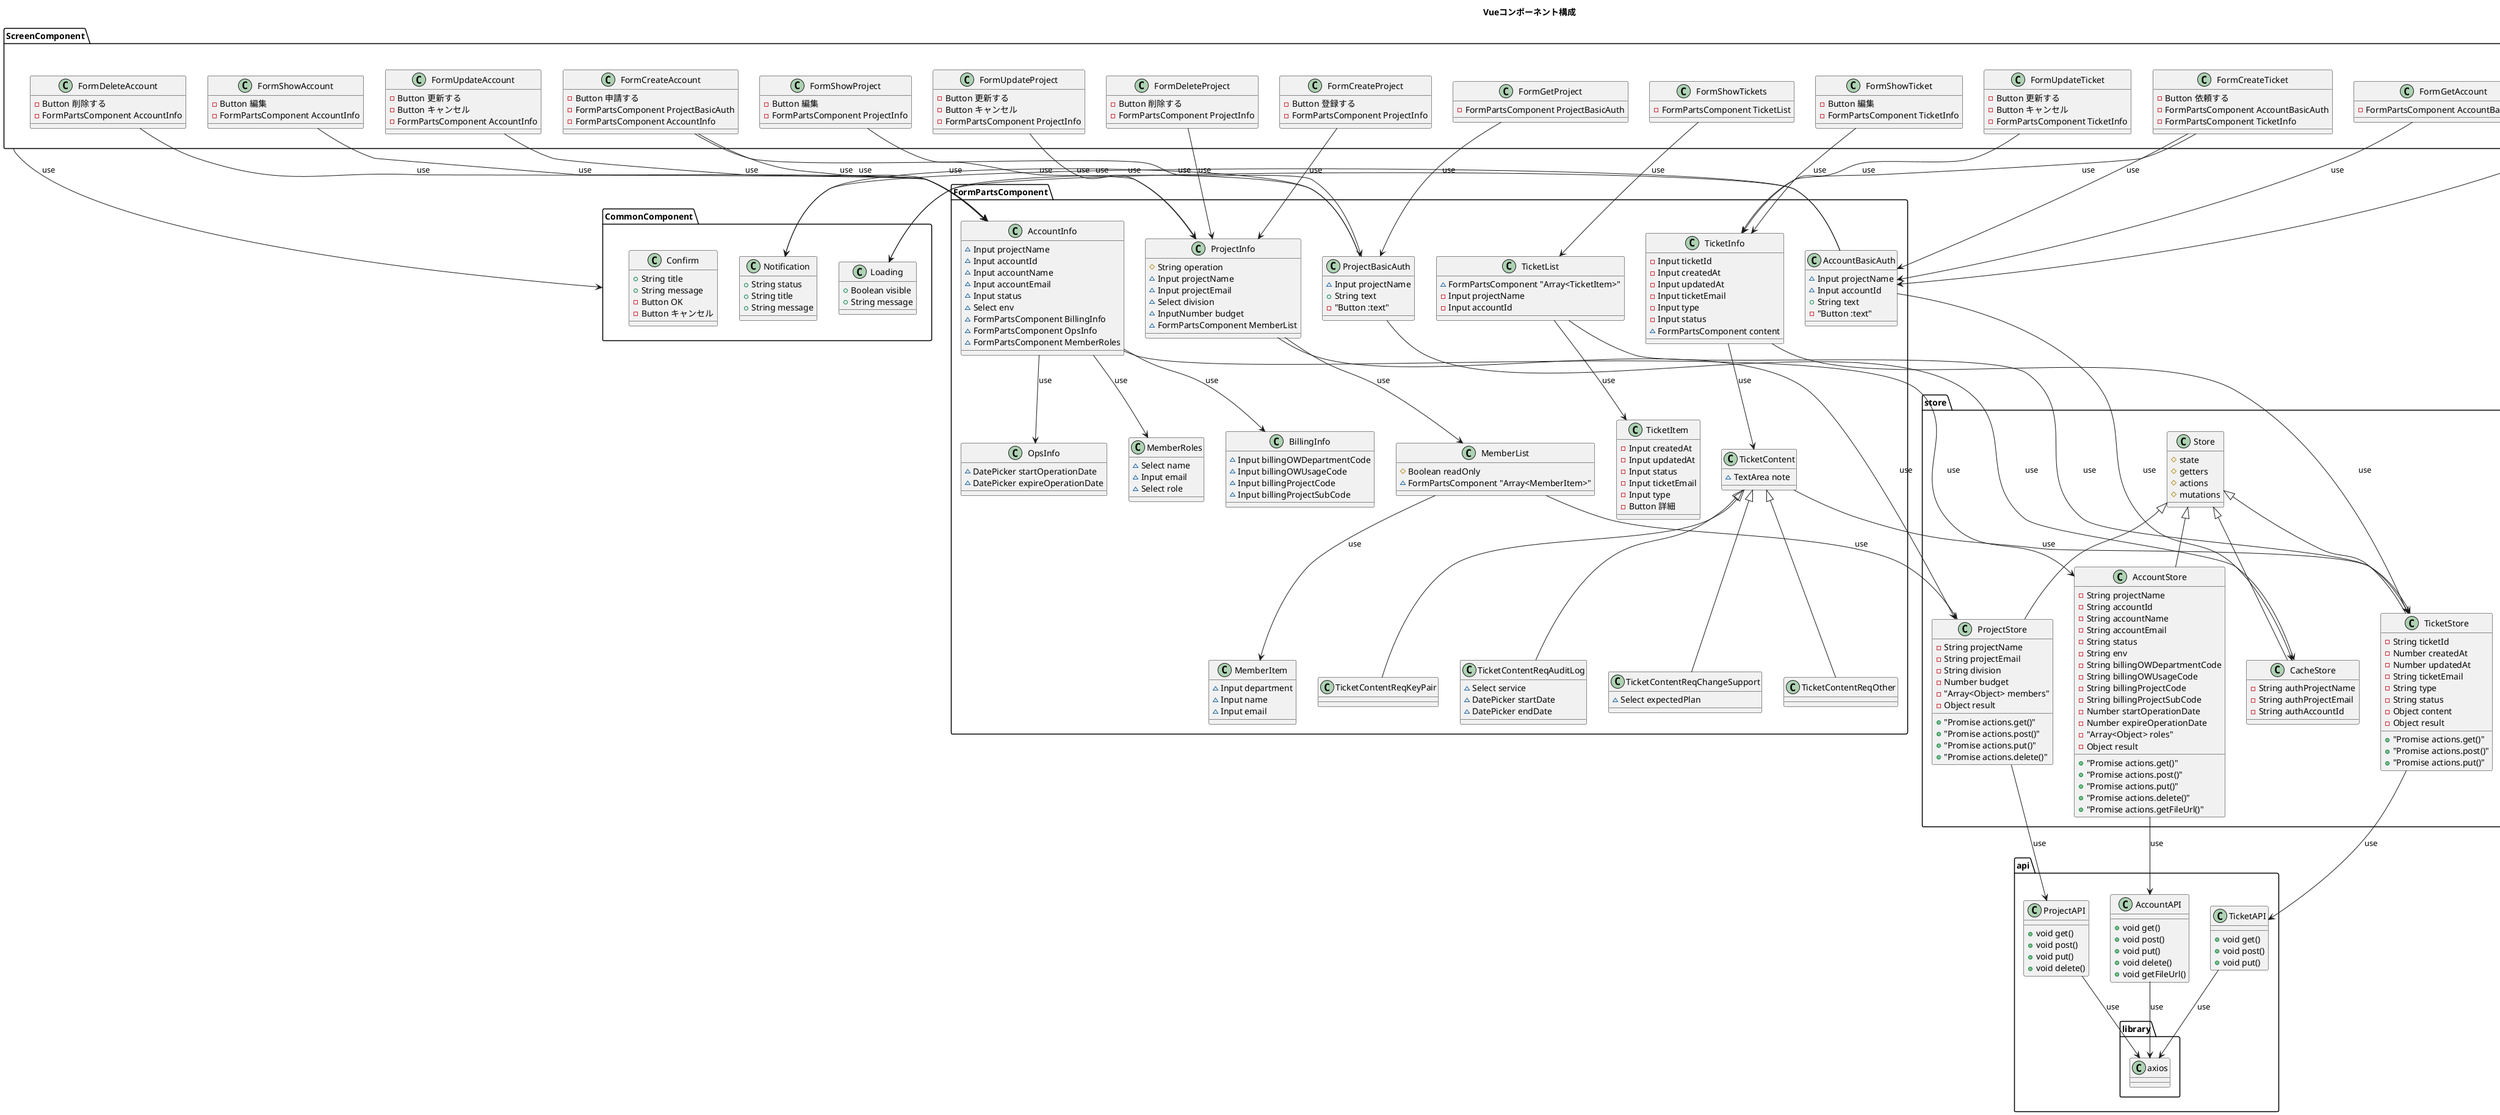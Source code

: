 @startuml
title Vueコンポーネント構成

package "api" {
	class ProjectAPI {
		+void get()
		+void post()
		+void put()
		+void delete()
	}
	class AccountAPI {
		+void get()
		+void post()
		+void put()
		+void delete()
		+void getFileUrl()
	}
	class TicketAPI {
		+void get()
		+void post()
		+void put()
	}	
	package "library"{
		class axios
	}
	ProjectAPI --> axios : use
	AccountAPI --> axios : use
	TicketAPI --> axios : use
}

package "store" {
	class Store {
		#state
		#getters
		#actions
		#mutations
	}
	class ProjectStore {
		-String projectName
		-String projectEmail
		-String division
		-Number budget
		-"Array<Object> members"
		-Object result
		+"Promise actions.get()"
		+"Promise actions.post()"
		+"Promise actions.put()"
		+"Promise actions.delete()"
	}
	ProjectStore --> ProjectAPI : use
	class AccountStore {
		-String projectName
		-String accountId
		-String accountName
		-String accountEmail
		-String status	
		-String env
		-String billingOWDepartmentCode
		-String billingOWUsageCode
		-String billingProjectCode
		-String billingProjectSubCode
		-Number startOperationDate
		-Number expireOperationDate
		-"Array<Object> roles"
		-Object result
		+"Promise actions.get()"
		+"Promise actions.post()"
		+"Promise actions.put()"
		+"Promise actions.delete()"
		+"Promise actions.getFileUrl()"
	}
	AccountStore --> AccountAPI : use
	class TicketStore {
		-String ticketId
		-Number createdAt
		-Number updatedAt
		-String ticketEmail
		-String type
		-String status
		-Object content
		-Object result
		+"Promise actions.get()"
		+"Promise actions.post()"
		+"Promise actions.put()"
	}
	TicketStore --> TicketAPI : use
	class CacheStore {
		-String authProjectName
		-String authProjectEmail
		-String authAccountId
	}
	Store <|-- ProjectStore 
	Store <|-- AccountStore 
	Store <|-- TicketStore
	Store <|-- CacheStore
}

package "CommonComponent" {
	class Loading {
		+Boolean visible
		+String message
	}
	class Notification {
		+String status
		+String title
		+String message
	}
	class Confirm {
		+String title
		+String message
		-Button OK
		-Button キャンセル
	}
}

package "FormPartsComponent" {
	class ProjectBasicAuth {
		~Input projectName
		+String text
		-"Button :text"
	}
	ProjectBasicAuth -left-> Loading : use
	ProjectBasicAuth -left-> Notification : use
	ProjectBasicAuth --> CacheStore: use
	class ProjectInfo {
		#String operation
		~Input projectName
		~Input projectEmail
		~Select division
		~InputNumber budget
		~FormPartsComponent MemberList
	}
	ProjectInfo --> MemberList : use
	ProjectInfo --> ProjectStore : use
	class MemberList {
		#Boolean readOnly
		~FormPartsComponent "Array<MemberItem>"
	}
	MemberList --> MemberItem : use
	MemberList --> ProjectStore : use
	class MemberItem {
		~Input department
		~Input name
		~Input email
	}
	
	class AccountBasicAuth {
		~Input projectName
		~Input accountId
		+String text
		-"Button :text"
	}
	AccountBasicAuth -left-> Loading : use
	AccountBasicAuth -left-> Notification : use
	AccountBasicAuth -> CacheStore : use
	class AccountInfo {
		~Input projectName
		~Input accountId
		~Input accountName
		~Input accountEmail
		~Input status	
		~Select env
		~FormPartsComponent BillingInfo
		~FormPartsComponent OpsInfo
		~FormPartsComponent MemberRoles
	}
	AccountInfo --> BillingInfo : use
	AccountInfo --> OpsInfo : use
	AccountInfo --> MemberRoles : use
	AccountInfo --> AccountStore : use
	class BillingInfo {
		~Input billingOWDepartmentCode
		~Input billingOWUsageCode
		~Input billingProjectCode
		~Input billingProjectSubCode
	}
	class OpsInfo {
		~DatePicker startOperationDate
		~DatePicker expireOperationDate
	}
	class MemberRoles {
		~Select name
		~Input email
		~Select role	
	}

	class TicketList {
		~FormPartsComponent "Array<TicketItem>"
		-Input projectName
		-Input accountId
	}
	TicketList --> TicketItem : use
	TicketList --> TicketStore : use
	class TicketItem {
		-Input createdAt
		-Input updatedAt
		-Input status
		-Input ticketEmail
		-Input type
		-Button 詳細
	}
	class TicketInfo {
		-Input ticketId
		-Input createdAt
		-Input updatedAt
		-Input ticketEmail
		-Input type
		-Input status
		~FormPartsComponent content
	}
	TicketInfo --> TicketContent : use
	TicketInfo --> TicketStore : use
	class TicketContent {
		~TextArea note
	}
	class TicketContentReqKeyPair {
	}
	class TicketContentReqAuditLog {
		~Select service
		~DatePicker startDate
		~DatePicker endDate
	}
	class TicketContentReqChangeSupport {
		~Select expectedPlan
	}
	class TicketContentReqOther {
	}
	TicketContent --> TicketStore : use
	TicketContent <|-down- TicketContentReqKeyPair
	TicketContent <|-down- TicketContentReqAuditLog
	TicketContent <|-down- TicketContentReqChangeSupport
	TicketContent <|-down- TicketContentReqOther
}
package "ScreenComponent" {
	class FormCreateProject {
		-Button 登録する
		-FormPartsComponent ProjectInfo
	}
	FormCreateProject --> ProjectInfo : use

	class FormGetProject {
		-FormPartsComponent ProjectBasicAuth
	}
	FormGetProject --> ProjectBasicAuth : use

	class FormShowProject {
		-Button 編集
		-FormPartsComponent ProjectInfo
	}
	FormShowProject --> ProjectInfo : use

	class FormUpdateProject {
		-Button 更新する
		-Button キャンセル		
		-FormPartsComponent ProjectInfo
	}
	FormUpdateProject --> ProjectInfo : use

	class FormDeleteProject {
		-Button 削除する
		-FormPartsComponent ProjectInfo
	}
	FormDeleteProject --> ProjectInfo : use
	
	class FormCreateAccount {
		-Button 申請する
		-FormPartsComponent ProjectBasicAuth
		-FormPartsComponent AccountInfo
	}
	FormCreateAccount --> ProjectBasicAuth : use
	FormCreateAccount --> AccountInfo : use
	
	class FormGetAccount {
		-FormPartsComponent AccountBasicAuth
	}
	FormGetAccount --> AccountBasicAuth : use

	class FormShowAccount {
		-Button 編集
		-FormPartsComponent AccountInfo
	}
	FormShowAccount --> AccountInfo : use

	class FormUpdateAccount {
		-Button 更新する
		-Button キャンセル
		-FormPartsComponent AccountInfo
	}
	FormUpdateAccount --> AccountInfo : use
	
	class FormDeleteAccount {
		-Button 削除する	
		-FormPartsComponent AccountInfo
	}
	FormDeleteAccount --> AccountInfo : use
	
	class FormCreateTicket {
		-Button 依頼する
		-FormPartsComponent AccountBasicAuth
		-FormPartsComponent TicketInfo
	}
	FormCreateTicket --> AccountBasicAuth : use
	FormCreateTicket --> TicketInfo : use

	class FormGetTickets {
		-FormPartsComponent AccountBasicAuth
	}
	FormGetTickets --> AccountBasicAuth : use

	class FormShowTickets {
		-FormPartsComponent TicketList
	}
	FormShowTickets --> TicketList : use

	class FormShowTicket {
		-Button 編集
		-FormPartsComponent TicketInfo
	}
	FormShowTicket --> TicketInfo : use
	
	class FormUpdateTicket {
		-Button 更新する
		-Button キャンセル
		-FormPartsComponent TicketInfo
	}
	FormUpdateTicket --> TicketInfo : use

	class AppCatalogList {
		-"Array<Button> 詳細"
		-FormPartsComponent AppCatalogItem
	}
	AppCatalogList -right-> AppCatalogItem : use	
	class AppCatalogItem
}
ScreenComponent -down-> CommonComponent : use


@enduml